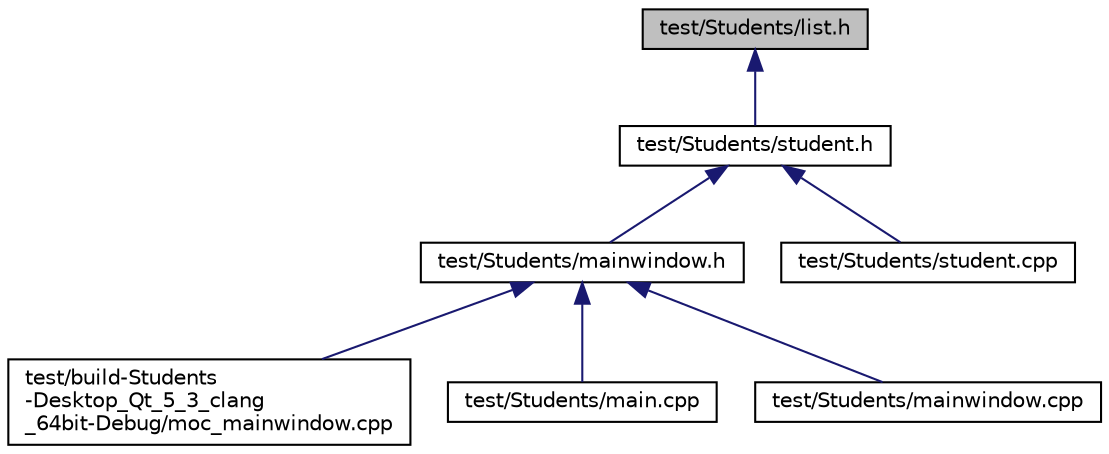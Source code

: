 digraph "test/Students/list.h"
{
  edge [fontname="Helvetica",fontsize="10",labelfontname="Helvetica",labelfontsize="10"];
  node [fontname="Helvetica",fontsize="10",shape=record];
  Node1 [label="test/Students/list.h",height=0.2,width=0.4,color="black", fillcolor="grey75", style="filled", fontcolor="black"];
  Node1 -> Node2 [dir="back",color="midnightblue",fontsize="10",style="solid"];
  Node2 [label="test/Students/student.h",height=0.2,width=0.4,color="black", fillcolor="white", style="filled",URL="$student_8h.html"];
  Node2 -> Node3 [dir="back",color="midnightblue",fontsize="10",style="solid"];
  Node3 [label="test/Students/mainwindow.h",height=0.2,width=0.4,color="black", fillcolor="white", style="filled",URL="$mainwindow_8h.html"];
  Node3 -> Node4 [dir="back",color="midnightblue",fontsize="10",style="solid"];
  Node4 [label="test/build-Students\l-Desktop_Qt_5_3_clang\l_64bit-Debug/moc_mainwindow.cpp",height=0.2,width=0.4,color="black", fillcolor="white", style="filled",URL="$moc__mainwindow_8cpp.html"];
  Node3 -> Node5 [dir="back",color="midnightblue",fontsize="10",style="solid"];
  Node5 [label="test/Students/main.cpp",height=0.2,width=0.4,color="black", fillcolor="white", style="filled",URL="$test_2_students_2main_8cpp.html"];
  Node3 -> Node6 [dir="back",color="midnightblue",fontsize="10",style="solid"];
  Node6 [label="test/Students/mainwindow.cpp",height=0.2,width=0.4,color="black", fillcolor="white", style="filled",URL="$mainwindow_8cpp.html"];
  Node2 -> Node7 [dir="back",color="midnightblue",fontsize="10",style="solid"];
  Node7 [label="test/Students/student.cpp",height=0.2,width=0.4,color="black", fillcolor="white", style="filled",URL="$student_8cpp.html"];
}
